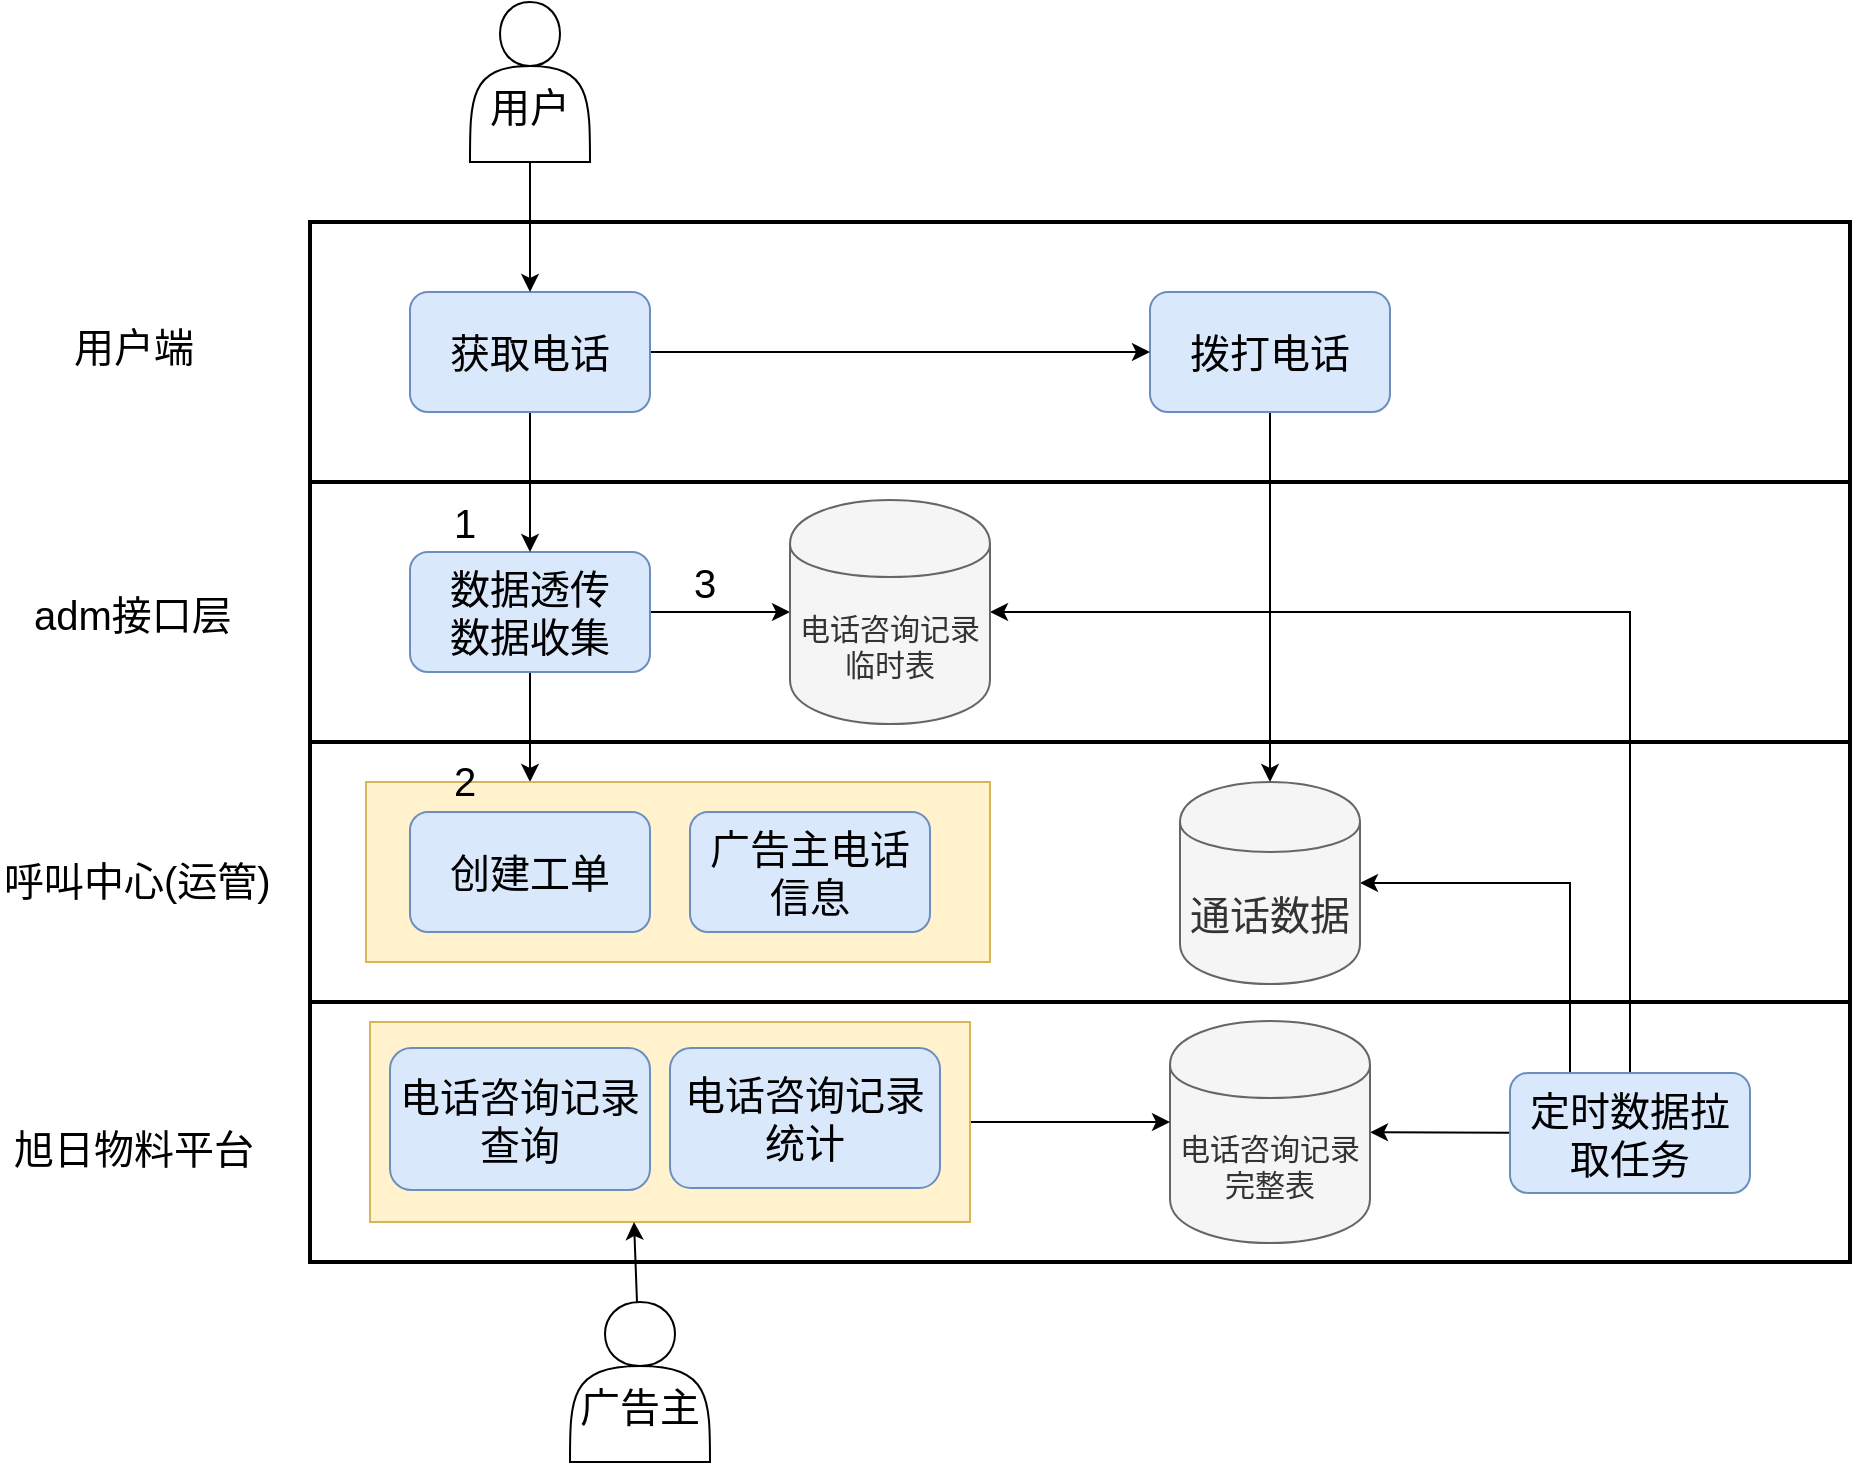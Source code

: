 <mxfile version="10.6.3" type="github"><diagram id="WbV8deXD7RpAF3lVvT-r" name="Page-1"><mxGraphModel dx="1640" dy="898" grid="1" gridSize="10" guides="1" tooltips="1" connect="1" arrows="1" fold="1" page="1" pageScale="1" pageWidth="826" pageHeight="1169" math="0" shadow="0"><root><mxCell id="0"/><mxCell id="1" parent="0"/><mxCell id="bIn04dgsxKi1n2NCSsN4-1" value="" style="rounded=0;whiteSpace=wrap;html=1;gradientColor=none;strokeColor=#000000;strokeWidth=2;" vertex="1" parent="1"><mxGeometry x="200" y="140" width="770" height="130" as="geometry"/></mxCell><mxCell id="bIn04dgsxKi1n2NCSsN4-2" value="" style="rounded=0;whiteSpace=wrap;html=1;gradientColor=none;strokeColor=#000000;strokeWidth=2;" vertex="1" parent="1"><mxGeometry x="200" y="270" width="770" height="130" as="geometry"/></mxCell><mxCell id="bIn04dgsxKi1n2NCSsN4-3" value="" style="rounded=0;whiteSpace=wrap;html=1;gradientColor=none;strokeColor=#000000;strokeWidth=2;" vertex="1" parent="1"><mxGeometry x="200" y="400" width="770" height="130" as="geometry"/></mxCell><mxCell id="bIn04dgsxKi1n2NCSsN4-4" value="" style="rounded=0;whiteSpace=wrap;html=1;gradientColor=none;strokeColor=#000000;strokeWidth=2;" vertex="1" parent="1"><mxGeometry x="200" y="530" width="770" height="130" as="geometry"/></mxCell><mxCell id="bIn04dgsxKi1n2NCSsN4-31" style="edgeStyle=orthogonalEdgeStyle;rounded=0;orthogonalLoop=1;jettySize=auto;html=1;entryX=0.5;entryY=0;entryDx=0;entryDy=0;" edge="1" parent="1" source="bIn04dgsxKi1n2NCSsN4-5" target="bIn04dgsxKi1n2NCSsN4-20"><mxGeometry relative="1" as="geometry"/></mxCell><mxCell id="bIn04dgsxKi1n2NCSsN4-5" value="&lt;font style=&quot;font-size: 20px&quot;&gt;拨打电话&lt;/font&gt;" style="rounded=1;whiteSpace=wrap;html=1;strokeColor=#6c8ebf;strokeWidth=1;fillColor=#dae8fc;" vertex="1" parent="1"><mxGeometry x="620" y="175" width="120" height="60" as="geometry"/></mxCell><mxCell id="bIn04dgsxKi1n2NCSsN4-37" style="edgeStyle=none;rounded=0;orthogonalLoop=1;jettySize=auto;html=1;" edge="1" parent="1" source="bIn04dgsxKi1n2NCSsN4-6"><mxGeometry relative="1" as="geometry"><mxPoint x="310" y="420" as="targetPoint"/></mxGeometry></mxCell><mxCell id="bIn04dgsxKi1n2NCSsN4-38" style="edgeStyle=none;rounded=0;orthogonalLoop=1;jettySize=auto;html=1;entryX=0;entryY=0.5;entryDx=0;entryDy=0;" edge="1" parent="1" source="bIn04dgsxKi1n2NCSsN4-6" target="bIn04dgsxKi1n2NCSsN4-19"><mxGeometry relative="1" as="geometry"/></mxCell><mxCell id="bIn04dgsxKi1n2NCSsN4-6" value="&lt;font style=&quot;font-size: 20px&quot;&gt;数据透传&lt;br&gt;数据收集&lt;br&gt;&lt;/font&gt;" style="rounded=1;whiteSpace=wrap;html=1;strokeColor=#6c8ebf;strokeWidth=1;fillColor=#dae8fc;" vertex="1" parent="1"><mxGeometry x="250" y="305" width="120" height="60" as="geometry"/></mxCell><mxCell id="bIn04dgsxKi1n2NCSsN4-7" value="&lt;font style=&quot;font-size: 20px&quot;&gt;用户端&lt;/font&gt;" style="text;html=1;resizable=0;points=[];autosize=1;align=left;verticalAlign=top;spacingTop=-4;" vertex="1" parent="1"><mxGeometry x="80" y="188" width="80" height="20" as="geometry"/></mxCell><mxCell id="bIn04dgsxKi1n2NCSsN4-32" style="edgeStyle=orthogonalEdgeStyle;rounded=0;orthogonalLoop=1;jettySize=auto;html=1;exitX=0.5;exitY=1;exitDx=0;exitDy=0;entryX=0.5;entryY=0;entryDx=0;entryDy=0;" edge="1" parent="1" source="bIn04dgsxKi1n2NCSsN4-8" target="bIn04dgsxKi1n2NCSsN4-6"><mxGeometry relative="1" as="geometry"/></mxCell><mxCell id="bIn04dgsxKi1n2NCSsN4-42" style="edgeStyle=none;rounded=0;orthogonalLoop=1;jettySize=auto;html=1;entryX=0;entryY=0.5;entryDx=0;entryDy=0;" edge="1" parent="1" source="bIn04dgsxKi1n2NCSsN4-8" target="bIn04dgsxKi1n2NCSsN4-5"><mxGeometry relative="1" as="geometry"/></mxCell><mxCell id="bIn04dgsxKi1n2NCSsN4-8" value="&lt;font style=&quot;font-size: 20px&quot;&gt;获取电话&lt;/font&gt;" style="rounded=1;whiteSpace=wrap;html=1;strokeColor=#6c8ebf;strokeWidth=1;fillColor=#dae8fc;" vertex="1" parent="1"><mxGeometry x="250" y="175" width="120" height="60" as="geometry"/></mxCell><mxCell id="bIn04dgsxKi1n2NCSsN4-9" value="&lt;font style=&quot;font-size: 20px&quot;&gt;adm接口层&lt;/font&gt;" style="text;html=1;resizable=0;points=[];autosize=1;align=left;verticalAlign=top;spacingTop=-4;" vertex="1" parent="1"><mxGeometry x="60" y="321.5" width="110" height="20" as="geometry"/></mxCell><mxCell id="bIn04dgsxKi1n2NCSsN4-10" value="&lt;font style=&quot;font-size: 20px&quot;&gt;呼叫中心(运管)&lt;/font&gt;" style="text;html=1;resizable=0;points=[];autosize=1;align=left;verticalAlign=top;spacingTop=-4;" vertex="1" parent="1"><mxGeometry x="45" y="455" width="150" height="20" as="geometry"/></mxCell><mxCell id="bIn04dgsxKi1n2NCSsN4-11" value="&lt;font style=&quot;font-size: 20px&quot;&gt;旭日物料平台&lt;/font&gt;" style="text;html=1;resizable=0;points=[];autosize=1;align=left;verticalAlign=top;spacingTop=-4;" vertex="1" parent="1"><mxGeometry x="50" y="588.5" width="140" height="20" as="geometry"/></mxCell><mxCell id="bIn04dgsxKi1n2NCSsN4-29" style="edgeStyle=orthogonalEdgeStyle;rounded=0;orthogonalLoop=1;jettySize=auto;html=1;entryX=1;entryY=0.5;entryDx=0;entryDy=0;" edge="1" parent="1" source="bIn04dgsxKi1n2NCSsN4-17" target="bIn04dgsxKi1n2NCSsN4-19"><mxGeometry relative="1" as="geometry"><Array as="points"><mxPoint x="860" y="335"/></Array></mxGeometry></mxCell><mxCell id="bIn04dgsxKi1n2NCSsN4-30" style="edgeStyle=orthogonalEdgeStyle;rounded=0;orthogonalLoop=1;jettySize=auto;html=1;exitX=0.25;exitY=0;exitDx=0;exitDy=0;entryX=1;entryY=0.5;entryDx=0;entryDy=0;" edge="1" parent="1" source="bIn04dgsxKi1n2NCSsN4-17" target="bIn04dgsxKi1n2NCSsN4-20"><mxGeometry relative="1" as="geometry"/></mxCell><mxCell id="bIn04dgsxKi1n2NCSsN4-50" style="edgeStyle=none;rounded=0;orthogonalLoop=1;jettySize=auto;html=1;" edge="1" parent="1" source="bIn04dgsxKi1n2NCSsN4-17" target="bIn04dgsxKi1n2NCSsN4-21"><mxGeometry relative="1" as="geometry"/></mxCell><mxCell id="bIn04dgsxKi1n2NCSsN4-17" value="&lt;font style=&quot;font-size: 20px&quot;&gt;定时数据拉取任务&lt;/font&gt;" style="rounded=1;whiteSpace=wrap;html=1;strokeColor=#6c8ebf;strokeWidth=1;fillColor=#dae8fc;" vertex="1" parent="1"><mxGeometry x="800" y="565.5" width="120" height="60" as="geometry"/></mxCell><mxCell id="bIn04dgsxKi1n2NCSsN4-19" value="&lt;font style=&quot;font-size: 15px&quot;&gt;电话咨询记录&lt;br&gt;临时表&lt;/font&gt;" style="shape=cylinder;whiteSpace=wrap;html=1;boundedLbl=1;backgroundOutline=1;strokeColor=#666666;strokeWidth=1;fillColor=#f5f5f5;fontColor=#333333;" vertex="1" parent="1"><mxGeometry x="440" y="279" width="100" height="112" as="geometry"/></mxCell><mxCell id="bIn04dgsxKi1n2NCSsN4-20" value="&lt;font style=&quot;font-size: 20px&quot;&gt;通话数据&lt;/font&gt;" style="shape=cylinder;whiteSpace=wrap;html=1;boundedLbl=1;backgroundOutline=1;strokeColor=#666666;strokeWidth=1;fillColor=#f5f5f5;fontColor=#333333;" vertex="1" parent="1"><mxGeometry x="635" y="420" width="90" height="101" as="geometry"/></mxCell><mxCell id="bIn04dgsxKi1n2NCSsN4-21" value="&lt;font style=&quot;font-size: 15px&quot;&gt;电话咨询记录&lt;br&gt;完整表&lt;/font&gt;" style="shape=cylinder;whiteSpace=wrap;html=1;boundedLbl=1;backgroundOutline=1;strokeColor=#666666;strokeWidth=1;fillColor=#f5f5f5;fontColor=#333333;" vertex="1" parent="1"><mxGeometry x="630" y="539.5" width="100" height="111" as="geometry"/></mxCell><mxCell id="bIn04dgsxKi1n2NCSsN4-36" value="" style="rounded=0;whiteSpace=wrap;html=1;strokeColor=#d6b656;strokeWidth=1;fillColor=#fff2cc;" vertex="1" parent="1"><mxGeometry x="228" y="420" width="312" height="90" as="geometry"/></mxCell><mxCell id="bIn04dgsxKi1n2NCSsN4-15" value="&lt;font style=&quot;font-size: 20px&quot;&gt;创建工单&lt;/font&gt;" style="rounded=1;whiteSpace=wrap;html=1;strokeColor=#6c8ebf;strokeWidth=1;fillColor=#dae8fc;" vertex="1" parent="1"><mxGeometry x="250" y="435" width="120" height="60" as="geometry"/></mxCell><mxCell id="bIn04dgsxKi1n2NCSsN4-12" value="&lt;font style=&quot;font-size: 20px&quot;&gt;广告主电话信息&lt;/font&gt;" style="rounded=1;whiteSpace=wrap;html=1;strokeColor=#6c8ebf;strokeWidth=1;fillColor=#dae8fc;" vertex="1" parent="1"><mxGeometry x="390" y="435" width="120" height="60" as="geometry"/></mxCell><mxCell id="bIn04dgsxKi1n2NCSsN4-39" value="&lt;font style=&quot;font-size: 20px&quot;&gt;1&lt;/font&gt;" style="text;html=1;resizable=0;points=[];autosize=1;align=left;verticalAlign=top;spacingTop=-4;" vertex="1" parent="1"><mxGeometry x="270" y="276" width="30" height="20" as="geometry"/></mxCell><mxCell id="bIn04dgsxKi1n2NCSsN4-40" value="&lt;font style=&quot;font-size: 20px&quot;&gt;2&lt;/font&gt;" style="text;html=1;resizable=0;points=[];autosize=1;align=left;verticalAlign=top;spacingTop=-4;" vertex="1" parent="1"><mxGeometry x="270" y="405" width="30" height="20" as="geometry"/></mxCell><mxCell id="bIn04dgsxKi1n2NCSsN4-41" value="&lt;font style=&quot;font-size: 20px&quot;&gt;3&lt;/font&gt;" style="text;html=1;resizable=0;points=[];autosize=1;align=left;verticalAlign=top;spacingTop=-4;" vertex="1" parent="1"><mxGeometry x="390" y="306" width="30" height="20" as="geometry"/></mxCell><mxCell id="bIn04dgsxKi1n2NCSsN4-44" style="edgeStyle=none;rounded=0;orthogonalLoop=1;jettySize=auto;html=1;entryX=0.5;entryY=0;entryDx=0;entryDy=0;" edge="1" parent="1" source="bIn04dgsxKi1n2NCSsN4-43" target="bIn04dgsxKi1n2NCSsN4-8"><mxGeometry relative="1" as="geometry"/></mxCell><mxCell id="bIn04dgsxKi1n2NCSsN4-43" value="&lt;font style=&quot;font-size: 20px&quot;&gt;&lt;br&gt;用户&lt;/font&gt;" style="shape=actor;whiteSpace=wrap;html=1;strokeColor=#000000;strokeWidth=1;gradientColor=none;" vertex="1" parent="1"><mxGeometry x="280" y="30" width="60" height="80" as="geometry"/></mxCell><mxCell id="bIn04dgsxKi1n2NCSsN4-49" style="edgeStyle=none;rounded=0;orthogonalLoop=1;jettySize=auto;html=1;exitX=1;exitY=0.5;exitDx=0;exitDy=0;entryX=0;entryY=0.455;entryDx=0;entryDy=0;entryPerimeter=0;" edge="1" parent="1" source="bIn04dgsxKi1n2NCSsN4-45" target="bIn04dgsxKi1n2NCSsN4-21"><mxGeometry relative="1" as="geometry"/></mxCell><mxCell id="bIn04dgsxKi1n2NCSsN4-45" value="" style="rounded=0;whiteSpace=wrap;html=1;strokeColor=#d6b656;strokeWidth=1;fillColor=#fff2cc;" vertex="1" parent="1"><mxGeometry x="230" y="540" width="300" height="100" as="geometry"/></mxCell><mxCell id="bIn04dgsxKi1n2NCSsN4-16" value="&lt;font style=&quot;font-size: 20px&quot;&gt;电话咨询记录查询&lt;/font&gt;" style="rounded=1;whiteSpace=wrap;html=1;strokeColor=#6c8ebf;strokeWidth=1;fillColor=#dae8fc;" vertex="1" parent="1"><mxGeometry x="240" y="553" width="130" height="71" as="geometry"/></mxCell><mxCell id="bIn04dgsxKi1n2NCSsN4-23" value="&lt;font style=&quot;font-size: 20px&quot;&gt;电话咨询记录统计&lt;/font&gt;" style="rounded=1;whiteSpace=wrap;html=1;strokeColor=#6c8ebf;strokeWidth=1;fillColor=#dae8fc;" vertex="1" parent="1"><mxGeometry x="380" y="553" width="135" height="70" as="geometry"/></mxCell><mxCell id="bIn04dgsxKi1n2NCSsN4-48" style="edgeStyle=none;rounded=0;orthogonalLoop=1;jettySize=auto;html=1;" edge="1" parent="1" source="bIn04dgsxKi1n2NCSsN4-47"><mxGeometry relative="1" as="geometry"><mxPoint x="362" y="640" as="targetPoint"/></mxGeometry></mxCell><mxCell id="bIn04dgsxKi1n2NCSsN4-47" value="&lt;font style=&quot;font-size: 20px&quot;&gt;&lt;br&gt;广告主&lt;br&gt;&lt;/font&gt;" style="shape=actor;whiteSpace=wrap;html=1;strokeColor=#000000;strokeWidth=1;gradientColor=none;" vertex="1" parent="1"><mxGeometry x="330" y="680" width="70" height="80" as="geometry"/></mxCell></root></mxGraphModel></diagram></mxfile>